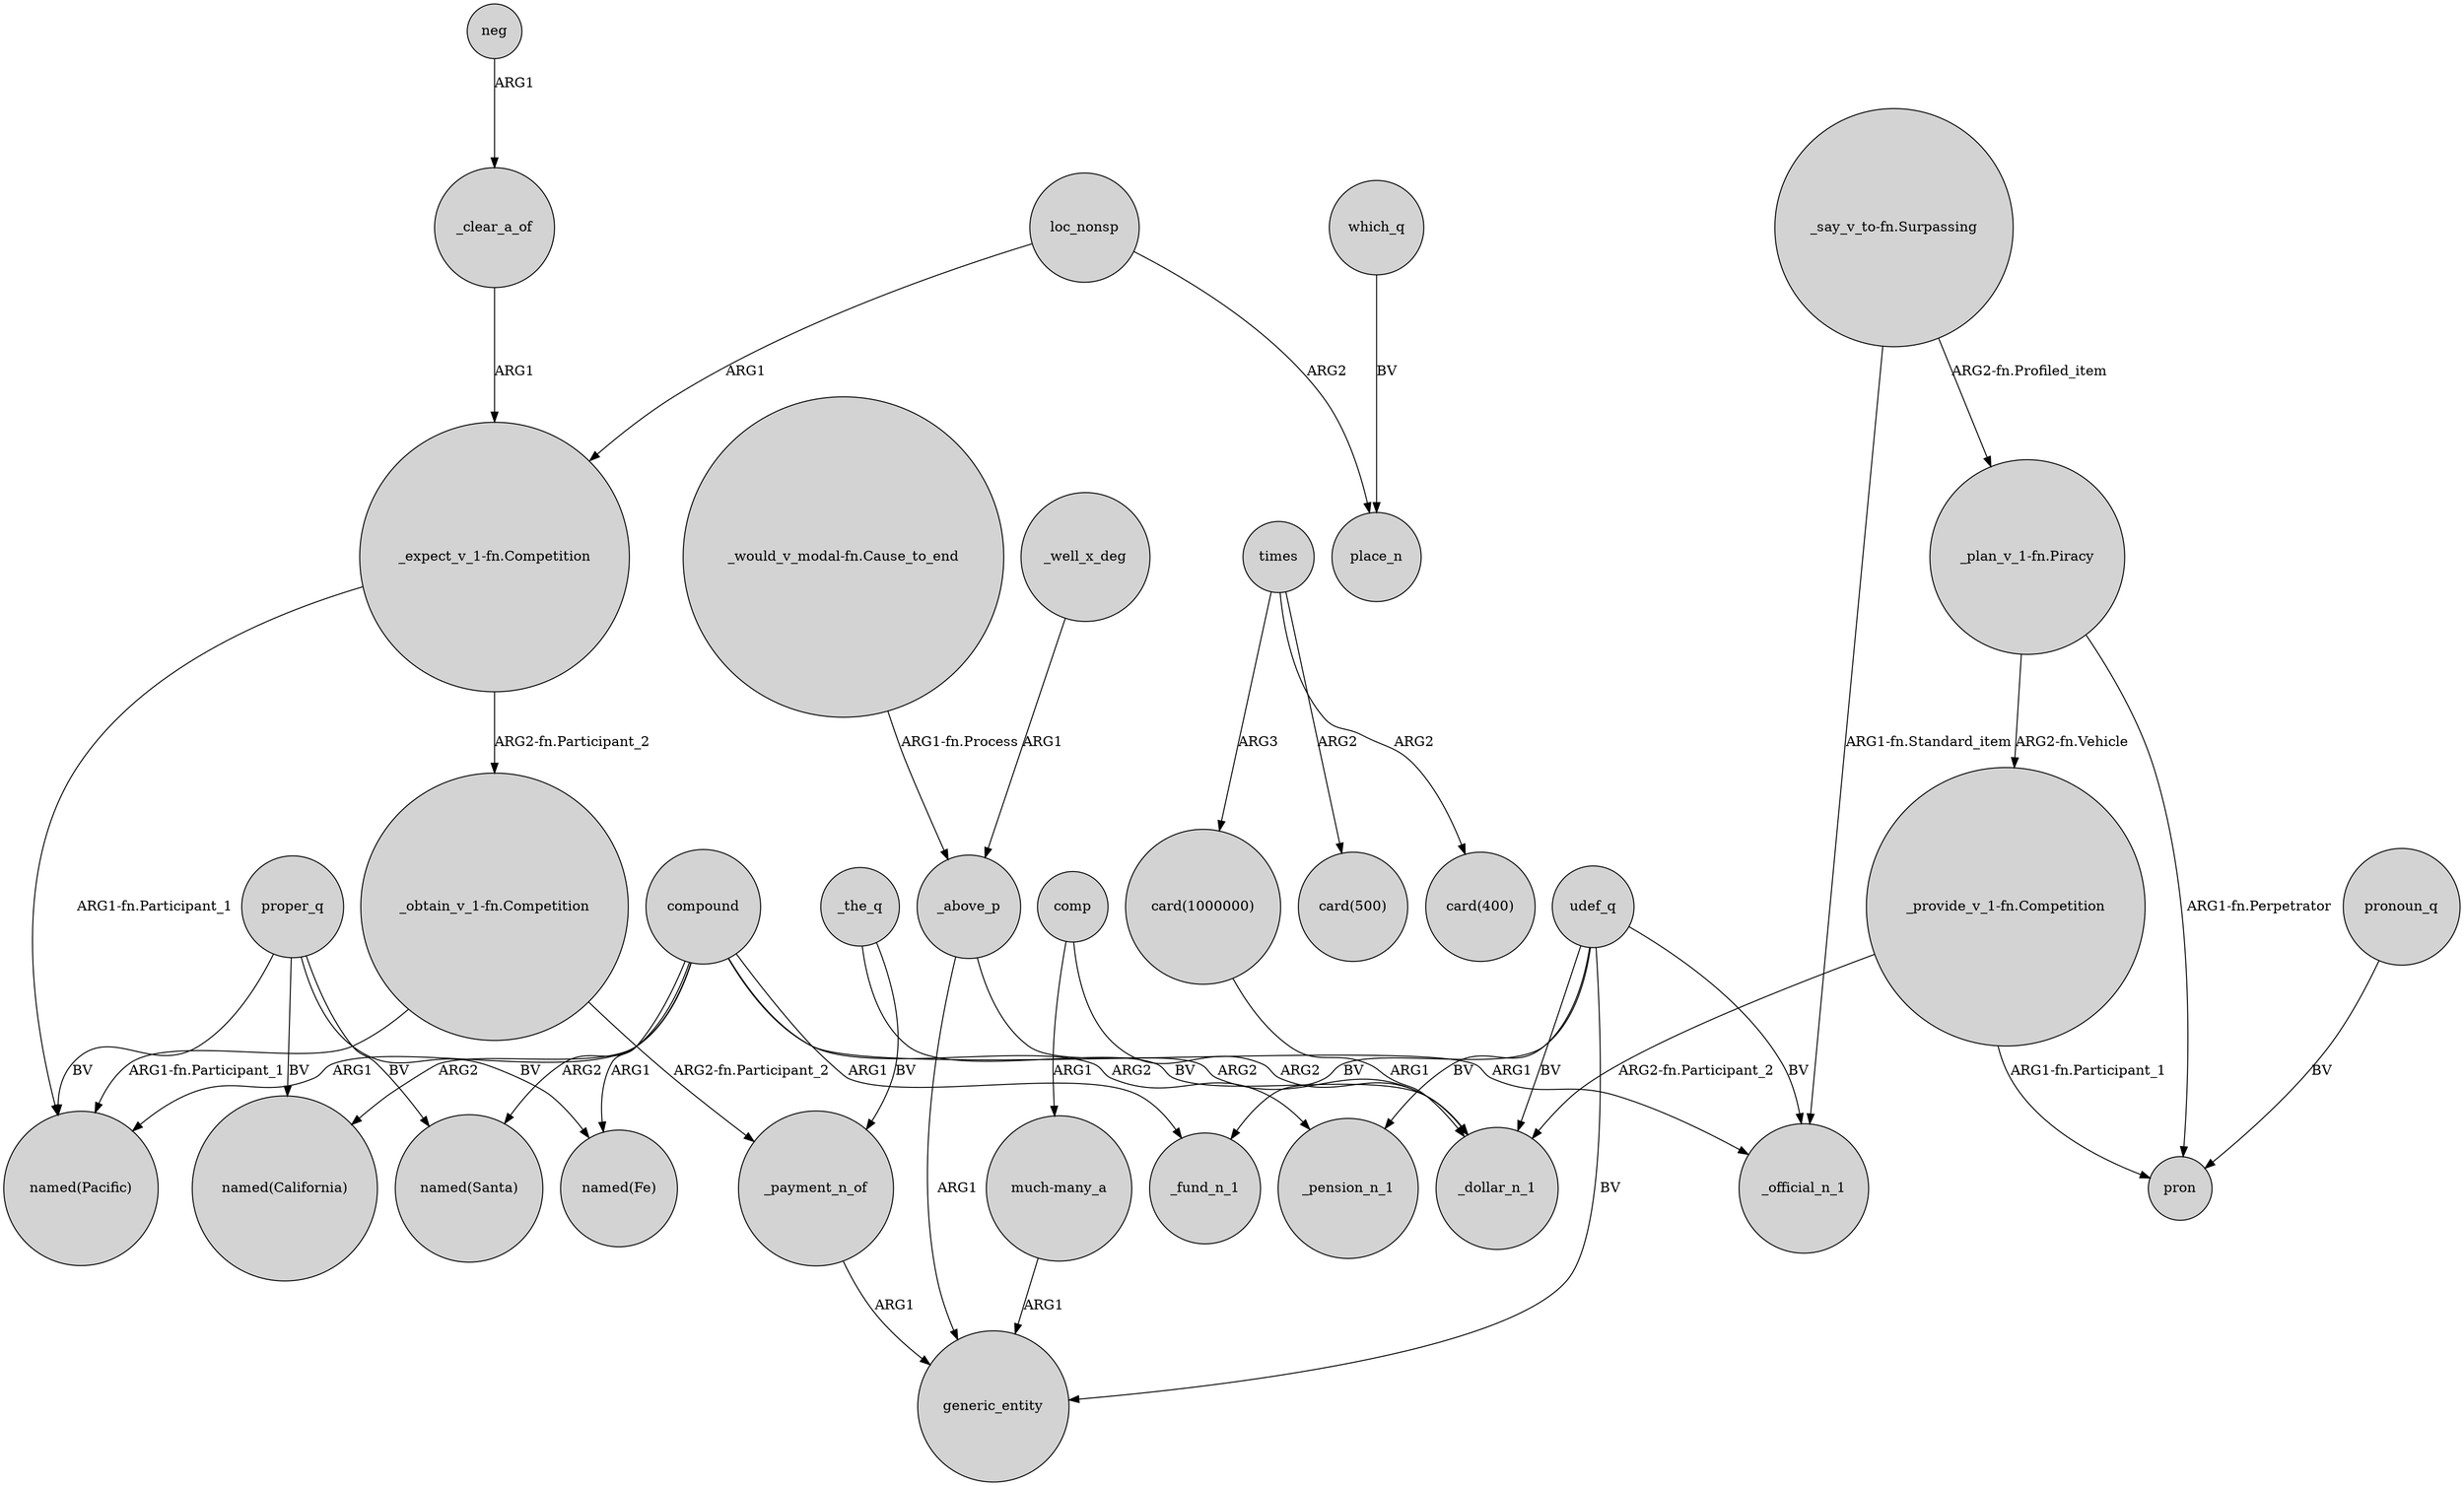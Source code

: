 digraph {
	node [shape=circle style=filled]
	_clear_a_of -> "_expect_v_1-fn.Competition" [label=ARG1]
	times -> "card(400)" [label=ARG2]
	proper_q -> "named(Fe)" [label=BV]
	comp -> _dollar_n_1 [label=ARG2]
	"_would_v_modal-fn.Cause_to_end" -> _above_p [label="ARG1-fn.Process"]
	udef_q -> _fund_n_1 [label=BV]
	"_expect_v_1-fn.Competition" -> "_obtain_v_1-fn.Competition" [label="ARG2-fn.Participant_2"]
	compound -> "named(California)" [label=ARG2]
	loc_nonsp -> "_expect_v_1-fn.Competition" [label=ARG1]
	neg -> _clear_a_of [label=ARG1]
	times -> "card(1000000)" [label=ARG3]
	"_expect_v_1-fn.Competition" -> "named(Pacific)" [label="ARG1-fn.Participant_1"]
	"_provide_v_1-fn.Competition" -> _dollar_n_1 [label="ARG2-fn.Participant_2"]
	_the_q -> _dollar_n_1 [label=BV]
	_above_p -> _dollar_n_1 [label=ARG2]
	"_plan_v_1-fn.Piracy" -> pron [label="ARG1-fn.Perpetrator"]
	which_q -> place_n [label=BV]
	compound -> "named(Santa)" [label=ARG2]
	udef_q -> generic_entity [label=BV]
	"_provide_v_1-fn.Competition" -> pron [label="ARG1-fn.Participant_1"]
	compound -> "named(Pacific)" [label=ARG1]
	"_obtain_v_1-fn.Competition" -> _payment_n_of [label="ARG2-fn.Participant_2"]
	pronoun_q -> pron [label=BV]
	udef_q -> _pension_n_1 [label=BV]
	"_obtain_v_1-fn.Competition" -> "named(Pacific)" [label="ARG1-fn.Participant_1"]
	comp -> "much-many_a" [label=ARG1]
	_the_q -> _payment_n_of [label=BV]
	"much-many_a" -> generic_entity [label=ARG1]
	_well_x_deg -> _above_p [label=ARG1]
	compound -> _official_n_1 [label=ARG1]
	udef_q -> _dollar_n_1 [label=BV]
	"_plan_v_1-fn.Piracy" -> "_provide_v_1-fn.Competition" [label="ARG2-fn.Vehicle"]
	"card(1000000)" -> _dollar_n_1 [label=ARG1]
	compound -> "named(Fe)" [label=ARG1]
	compound -> _pension_n_1 [label=ARG2]
	proper_q -> "named(Pacific)" [label=BV]
	_payment_n_of -> generic_entity [label=ARG1]
	loc_nonsp -> place_n [label=ARG2]
	udef_q -> _official_n_1 [label=BV]
	times -> "card(500)" [label=ARG2]
	_above_p -> generic_entity [label=ARG1]
	proper_q -> "named(Santa)" [label=BV]
	proper_q -> "named(California)" [label=BV]
	"_say_v_to-fn.Surpassing" -> "_plan_v_1-fn.Piracy" [label="ARG2-fn.Profiled_item"]
	compound -> _fund_n_1 [label=ARG1]
	"_say_v_to-fn.Surpassing" -> _official_n_1 [label="ARG1-fn.Standard_item"]
}
